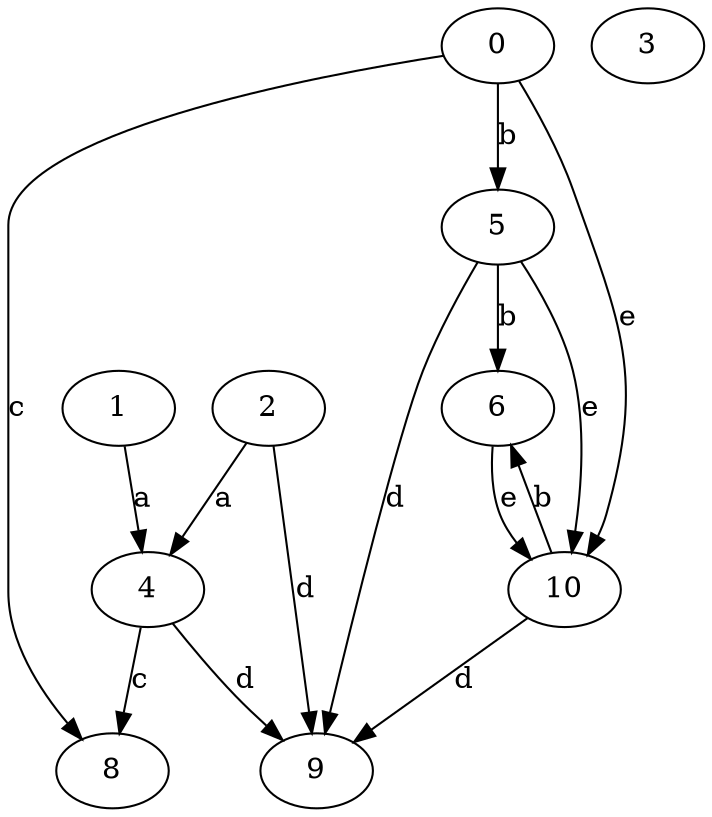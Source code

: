 strict digraph  {
2;
3;
4;
5;
6;
8;
0;
9;
10;
1;
2 -> 4  [label=a];
2 -> 9  [label=d];
4 -> 8  [label=c];
4 -> 9  [label=d];
5 -> 6  [label=b];
5 -> 9  [label=d];
5 -> 10  [label=e];
6 -> 10  [label=e];
0 -> 5  [label=b];
0 -> 8  [label=c];
0 -> 10  [label=e];
10 -> 6  [label=b];
10 -> 9  [label=d];
1 -> 4  [label=a];
}
